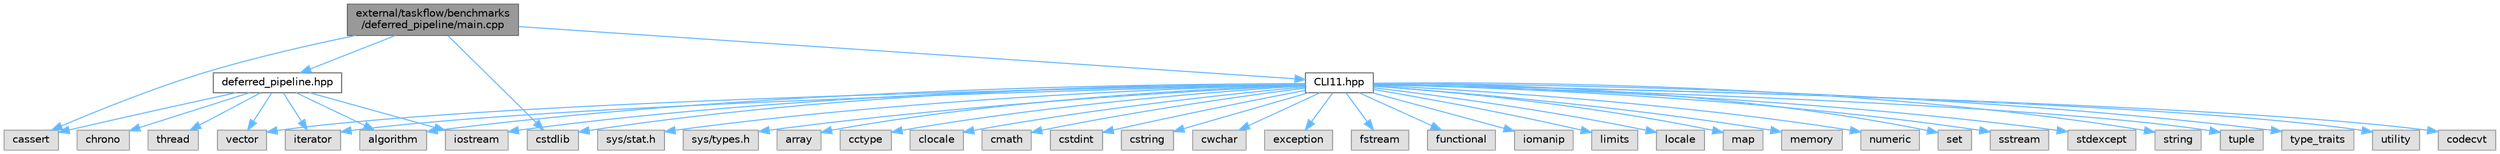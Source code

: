 digraph "external/taskflow/benchmarks/deferred_pipeline/main.cpp"
{
 // LATEX_PDF_SIZE
  bgcolor="transparent";
  edge [fontname=Helvetica,fontsize=10,labelfontname=Helvetica,labelfontsize=10];
  node [fontname=Helvetica,fontsize=10,shape=box,height=0.2,width=0.4];
  Node1 [id="Node000001",label="external/taskflow/benchmarks\l/deferred_pipeline/main.cpp",height=0.2,width=0.4,color="gray40", fillcolor="grey60", style="filled", fontcolor="black",tooltip=" "];
  Node1 -> Node2 [id="edge43_Node000001_Node000002",color="steelblue1",style="solid",tooltip=" "];
  Node2 [id="Node000002",label="deferred_pipeline.hpp",height=0.2,width=0.4,color="grey40", fillcolor="white", style="filled",URL="$deferred__pipeline_8hpp.html",tooltip=" "];
  Node2 -> Node3 [id="edge44_Node000002_Node000003",color="steelblue1",style="solid",tooltip=" "];
  Node3 [id="Node000003",label="chrono",height=0.2,width=0.4,color="grey60", fillcolor="#E0E0E0", style="filled",tooltip=" "];
  Node2 -> Node4 [id="edge45_Node000002_Node000004",color="steelblue1",style="solid",tooltip=" "];
  Node4 [id="Node000004",label="thread",height=0.2,width=0.4,color="grey60", fillcolor="#E0E0E0", style="filled",tooltip=" "];
  Node2 -> Node5 [id="edge46_Node000002_Node000005",color="steelblue1",style="solid",tooltip=" "];
  Node5 [id="Node000005",label="vector",height=0.2,width=0.4,color="grey60", fillcolor="#E0E0E0", style="filled",tooltip=" "];
  Node2 -> Node6 [id="edge47_Node000002_Node000006",color="steelblue1",style="solid",tooltip=" "];
  Node6 [id="Node000006",label="iterator",height=0.2,width=0.4,color="grey60", fillcolor="#E0E0E0", style="filled",tooltip=" "];
  Node2 -> Node7 [id="edge48_Node000002_Node000007",color="steelblue1",style="solid",tooltip=" "];
  Node7 [id="Node000007",label="algorithm",height=0.2,width=0.4,color="grey60", fillcolor="#E0E0E0", style="filled",tooltip=" "];
  Node2 -> Node8 [id="edge49_Node000002_Node000008",color="steelblue1",style="solid",tooltip=" "];
  Node8 [id="Node000008",label="cassert",height=0.2,width=0.4,color="grey60", fillcolor="#E0E0E0", style="filled",tooltip=" "];
  Node2 -> Node9 [id="edge50_Node000002_Node000009",color="steelblue1",style="solid",tooltip=" "];
  Node9 [id="Node000009",label="iostream",height=0.2,width=0.4,color="grey60", fillcolor="#E0E0E0", style="filled",tooltip=" "];
  Node1 -> Node10 [id="edge51_Node000001_Node000010",color="steelblue1",style="solid",tooltip=" "];
  Node10 [id="Node000010",label="CLI11.hpp",height=0.2,width=0.4,color="grey40", fillcolor="white", style="filled",URL="$_c_l_i11_8hpp.html",tooltip=" "];
  Node10 -> Node7 [id="edge52_Node000010_Node000007",color="steelblue1",style="solid",tooltip=" "];
  Node10 -> Node11 [id="edge53_Node000010_Node000011",color="steelblue1",style="solid",tooltip=" "];
  Node11 [id="Node000011",label="array",height=0.2,width=0.4,color="grey60", fillcolor="#E0E0E0", style="filled",tooltip=" "];
  Node10 -> Node12 [id="edge54_Node000010_Node000012",color="steelblue1",style="solid",tooltip=" "];
  Node12 [id="Node000012",label="cctype",height=0.2,width=0.4,color="grey60", fillcolor="#E0E0E0", style="filled",tooltip=" "];
  Node10 -> Node13 [id="edge55_Node000010_Node000013",color="steelblue1",style="solid",tooltip=" "];
  Node13 [id="Node000013",label="clocale",height=0.2,width=0.4,color="grey60", fillcolor="#E0E0E0", style="filled",tooltip=" "];
  Node10 -> Node14 [id="edge56_Node000010_Node000014",color="steelblue1",style="solid",tooltip=" "];
  Node14 [id="Node000014",label="cmath",height=0.2,width=0.4,color="grey60", fillcolor="#E0E0E0", style="filled",tooltip=" "];
  Node10 -> Node15 [id="edge57_Node000010_Node000015",color="steelblue1",style="solid",tooltip=" "];
  Node15 [id="Node000015",label="cstdint",height=0.2,width=0.4,color="grey60", fillcolor="#E0E0E0", style="filled",tooltip=" "];
  Node10 -> Node16 [id="edge58_Node000010_Node000016",color="steelblue1",style="solid",tooltip=" "];
  Node16 [id="Node000016",label="cstdlib",height=0.2,width=0.4,color="grey60", fillcolor="#E0E0E0", style="filled",tooltip=" "];
  Node10 -> Node17 [id="edge59_Node000010_Node000017",color="steelblue1",style="solid",tooltip=" "];
  Node17 [id="Node000017",label="cstring",height=0.2,width=0.4,color="grey60", fillcolor="#E0E0E0", style="filled",tooltip=" "];
  Node10 -> Node18 [id="edge60_Node000010_Node000018",color="steelblue1",style="solid",tooltip=" "];
  Node18 [id="Node000018",label="cwchar",height=0.2,width=0.4,color="grey60", fillcolor="#E0E0E0", style="filled",tooltip=" "];
  Node10 -> Node19 [id="edge61_Node000010_Node000019",color="steelblue1",style="solid",tooltip=" "];
  Node19 [id="Node000019",label="exception",height=0.2,width=0.4,color="grey60", fillcolor="#E0E0E0", style="filled",tooltip=" "];
  Node10 -> Node20 [id="edge62_Node000010_Node000020",color="steelblue1",style="solid",tooltip=" "];
  Node20 [id="Node000020",label="fstream",height=0.2,width=0.4,color="grey60", fillcolor="#E0E0E0", style="filled",tooltip=" "];
  Node10 -> Node21 [id="edge63_Node000010_Node000021",color="steelblue1",style="solid",tooltip=" "];
  Node21 [id="Node000021",label="functional",height=0.2,width=0.4,color="grey60", fillcolor="#E0E0E0", style="filled",tooltip=" "];
  Node10 -> Node22 [id="edge64_Node000010_Node000022",color="steelblue1",style="solid",tooltip=" "];
  Node22 [id="Node000022",label="iomanip",height=0.2,width=0.4,color="grey60", fillcolor="#E0E0E0", style="filled",tooltip=" "];
  Node10 -> Node9 [id="edge65_Node000010_Node000009",color="steelblue1",style="solid",tooltip=" "];
  Node10 -> Node6 [id="edge66_Node000010_Node000006",color="steelblue1",style="solid",tooltip=" "];
  Node10 -> Node23 [id="edge67_Node000010_Node000023",color="steelblue1",style="solid",tooltip=" "];
  Node23 [id="Node000023",label="limits",height=0.2,width=0.4,color="grey60", fillcolor="#E0E0E0", style="filled",tooltip=" "];
  Node10 -> Node24 [id="edge68_Node000010_Node000024",color="steelblue1",style="solid",tooltip=" "];
  Node24 [id="Node000024",label="locale",height=0.2,width=0.4,color="grey60", fillcolor="#E0E0E0", style="filled",tooltip=" "];
  Node10 -> Node25 [id="edge69_Node000010_Node000025",color="steelblue1",style="solid",tooltip=" "];
  Node25 [id="Node000025",label="map",height=0.2,width=0.4,color="grey60", fillcolor="#E0E0E0", style="filled",tooltip=" "];
  Node10 -> Node26 [id="edge70_Node000010_Node000026",color="steelblue1",style="solid",tooltip=" "];
  Node26 [id="Node000026",label="memory",height=0.2,width=0.4,color="grey60", fillcolor="#E0E0E0", style="filled",tooltip=" "];
  Node10 -> Node27 [id="edge71_Node000010_Node000027",color="steelblue1",style="solid",tooltip=" "];
  Node27 [id="Node000027",label="numeric",height=0.2,width=0.4,color="grey60", fillcolor="#E0E0E0", style="filled",tooltip=" "];
  Node10 -> Node28 [id="edge72_Node000010_Node000028",color="steelblue1",style="solid",tooltip=" "];
  Node28 [id="Node000028",label="set",height=0.2,width=0.4,color="grey60", fillcolor="#E0E0E0", style="filled",tooltip=" "];
  Node10 -> Node29 [id="edge73_Node000010_Node000029",color="steelblue1",style="solid",tooltip=" "];
  Node29 [id="Node000029",label="sstream",height=0.2,width=0.4,color="grey60", fillcolor="#E0E0E0", style="filled",tooltip=" "];
  Node10 -> Node30 [id="edge74_Node000010_Node000030",color="steelblue1",style="solid",tooltip=" "];
  Node30 [id="Node000030",label="stdexcept",height=0.2,width=0.4,color="grey60", fillcolor="#E0E0E0", style="filled",tooltip=" "];
  Node10 -> Node31 [id="edge75_Node000010_Node000031",color="steelblue1",style="solid",tooltip=" "];
  Node31 [id="Node000031",label="string",height=0.2,width=0.4,color="grey60", fillcolor="#E0E0E0", style="filled",tooltip=" "];
  Node10 -> Node32 [id="edge76_Node000010_Node000032",color="steelblue1",style="solid",tooltip=" "];
  Node32 [id="Node000032",label="tuple",height=0.2,width=0.4,color="grey60", fillcolor="#E0E0E0", style="filled",tooltip=" "];
  Node10 -> Node33 [id="edge77_Node000010_Node000033",color="steelblue1",style="solid",tooltip=" "];
  Node33 [id="Node000033",label="type_traits",height=0.2,width=0.4,color="grey60", fillcolor="#E0E0E0", style="filled",tooltip=" "];
  Node10 -> Node34 [id="edge78_Node000010_Node000034",color="steelblue1",style="solid",tooltip=" "];
  Node34 [id="Node000034",label="utility",height=0.2,width=0.4,color="grey60", fillcolor="#E0E0E0", style="filled",tooltip=" "];
  Node10 -> Node5 [id="edge79_Node000010_Node000005",color="steelblue1",style="solid",tooltip=" "];
  Node10 -> Node35 [id="edge80_Node000010_Node000035",color="steelblue1",style="solid",tooltip=" "];
  Node35 [id="Node000035",label="codecvt",height=0.2,width=0.4,color="grey60", fillcolor="#E0E0E0", style="filled",tooltip=" "];
  Node10 -> Node36 [id="edge81_Node000010_Node000036",color="steelblue1",style="solid",tooltip=" "];
  Node36 [id="Node000036",label="sys/stat.h",height=0.2,width=0.4,color="grey60", fillcolor="#E0E0E0", style="filled",tooltip=" "];
  Node10 -> Node37 [id="edge82_Node000010_Node000037",color="steelblue1",style="solid",tooltip=" "];
  Node37 [id="Node000037",label="sys/types.h",height=0.2,width=0.4,color="grey60", fillcolor="#E0E0E0", style="filled",tooltip=" "];
  Node1 -> Node16 [id="edge83_Node000001_Node000016",color="steelblue1",style="solid",tooltip=" "];
  Node1 -> Node8 [id="edge84_Node000001_Node000008",color="steelblue1",style="solid",tooltip=" "];
}
